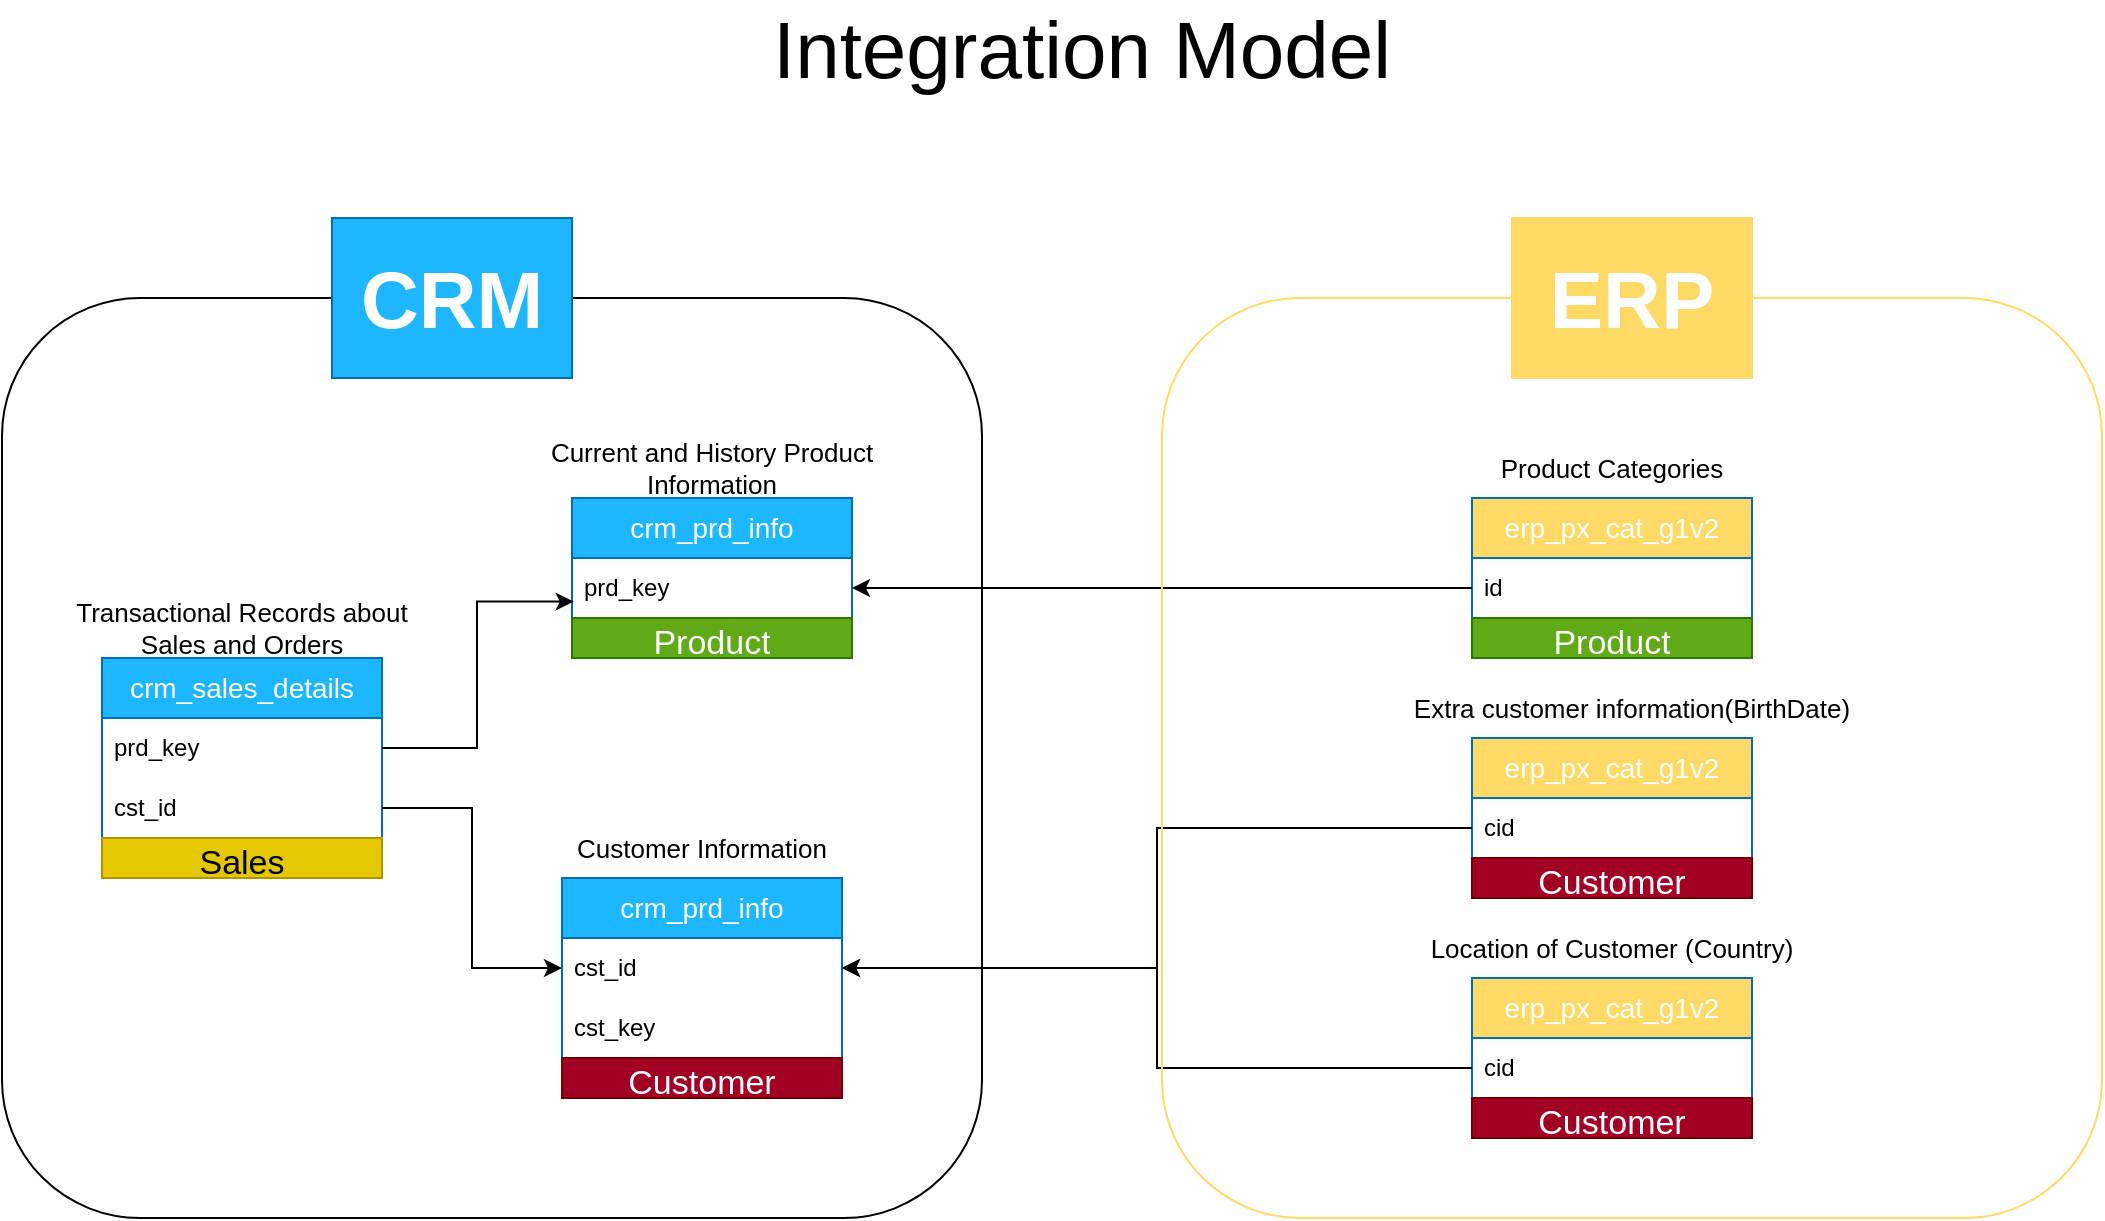 <mxfile version="27.0.5">
  <diagram name="Page-1" id="EQDiC4gNCSPA1Phn-L4d">
    <mxGraphModel dx="2087" dy="1808" grid="1" gridSize="10" guides="1" tooltips="1" connect="1" arrows="1" fold="1" page="1" pageScale="1" pageWidth="850" pageHeight="1100" math="0" shadow="0">
      <root>
        <mxCell id="0" />
        <mxCell id="1" parent="0" />
        <mxCell id="L2Q9viV0ZBkgzftJfQzW-1" value="&lt;font style=&quot;font-size: 14px;&quot;&gt;crm_sales_details&lt;/font&gt;" style="swimlane;fontStyle=0;childLayout=stackLayout;horizontal=1;startSize=30;horizontalStack=0;resizeParent=1;resizeParentMax=0;resizeLast=0;collapsible=1;marginBottom=0;whiteSpace=wrap;html=1;glass=0;shadow=0;swimlaneLine=1;fillColor=#1DB7FF;fontColor=#ffffff;strokeColor=#006EAF;" parent="1" vertex="1">
          <mxGeometry x="40" y="110" width="140" height="90" as="geometry" />
        </mxCell>
        <mxCell id="L2Q9viV0ZBkgzftJfQzW-2" value="prd_key" style="text;strokeColor=none;fillColor=none;align=left;verticalAlign=middle;spacingLeft=4;spacingRight=4;overflow=hidden;points=[[0,0.5],[1,0.5]];portConstraint=eastwest;rotatable=0;whiteSpace=wrap;html=1;" parent="L2Q9viV0ZBkgzftJfQzW-1" vertex="1">
          <mxGeometry y="30" width="140" height="30" as="geometry" />
        </mxCell>
        <mxCell id="L2Q9viV0ZBkgzftJfQzW-3" value="cst_id" style="text;strokeColor=none;fillColor=none;align=left;verticalAlign=middle;spacingLeft=4;spacingRight=4;overflow=hidden;points=[[0,0.5],[1,0.5]];portConstraint=eastwest;rotatable=0;whiteSpace=wrap;html=1;" parent="L2Q9viV0ZBkgzftJfQzW-1" vertex="1">
          <mxGeometry y="60" width="140" height="30" as="geometry" />
        </mxCell>
        <mxCell id="L2Q9viV0ZBkgzftJfQzW-5" value="&lt;font style=&quot;font-size: 13px;&quot;&gt;Transactional Records about Sales and Orders&lt;/font&gt;" style="text;html=1;align=center;verticalAlign=middle;whiteSpace=wrap;rounded=0;" parent="1" vertex="1">
          <mxGeometry x="25" y="80" width="170" height="30" as="geometry" />
        </mxCell>
        <mxCell id="L2Q9viV0ZBkgzftJfQzW-6" value="&lt;font style=&quot;font-size: 14px;&quot;&gt;crm_prd_info&lt;/font&gt;" style="swimlane;fontStyle=0;childLayout=stackLayout;horizontal=1;startSize=30;horizontalStack=0;resizeParent=1;resizeParentMax=0;resizeLast=0;collapsible=1;marginBottom=0;whiteSpace=wrap;html=1;glass=0;shadow=0;swimlaneLine=1;fillColor=#1DB7FF;fontColor=#ffffff;strokeColor=#006EAF;" parent="1" vertex="1">
          <mxGeometry x="275" y="30" width="140" height="60" as="geometry" />
        </mxCell>
        <mxCell id="L2Q9viV0ZBkgzftJfQzW-7" value="prd_key" style="text;strokeColor=none;fillColor=none;align=left;verticalAlign=middle;spacingLeft=4;spacingRight=4;overflow=hidden;points=[[0,0.5],[1,0.5]];portConstraint=eastwest;rotatable=0;whiteSpace=wrap;html=1;" parent="L2Q9viV0ZBkgzftJfQzW-6" vertex="1">
          <mxGeometry y="30" width="140" height="30" as="geometry" />
        </mxCell>
        <mxCell id="L2Q9viV0ZBkgzftJfQzW-9" value="&lt;span style=&quot;font-size: 13px;&quot;&gt;Current and History Product Information&lt;/span&gt;" style="text;html=1;align=center;verticalAlign=middle;whiteSpace=wrap;rounded=0;" parent="1" vertex="1">
          <mxGeometry x="260" width="170" height="30" as="geometry" />
        </mxCell>
        <mxCell id="L2Q9viV0ZBkgzftJfQzW-10" value="&lt;font style=&quot;font-size: 14px;&quot;&gt;crm_prd_info&lt;/font&gt;" style="swimlane;fontStyle=0;childLayout=stackLayout;horizontal=1;startSize=30;horizontalStack=0;resizeParent=1;resizeParentMax=0;resizeLast=0;collapsible=1;marginBottom=0;whiteSpace=wrap;html=1;glass=0;shadow=0;swimlaneLine=1;fillColor=#1DB7FF;fontColor=#ffffff;strokeColor=#006EAF;" parent="1" vertex="1">
          <mxGeometry x="270" y="220" width="140" height="90" as="geometry" />
        </mxCell>
        <mxCell id="L2Q9viV0ZBkgzftJfQzW-14" value="cst_id" style="text;strokeColor=none;fillColor=none;align=left;verticalAlign=middle;spacingLeft=4;spacingRight=4;overflow=hidden;points=[[0,0.5],[1,0.5]];portConstraint=eastwest;rotatable=0;whiteSpace=wrap;html=1;" parent="L2Q9viV0ZBkgzftJfQzW-10" vertex="1">
          <mxGeometry y="30" width="140" height="30" as="geometry" />
        </mxCell>
        <mxCell id="L2Q9viV0ZBkgzftJfQzW-11" value="cst_key" style="text;strokeColor=none;fillColor=none;align=left;verticalAlign=middle;spacingLeft=4;spacingRight=4;overflow=hidden;points=[[0,0.5],[1,0.5]];portConstraint=eastwest;rotatable=0;whiteSpace=wrap;html=1;" parent="L2Q9viV0ZBkgzftJfQzW-10" vertex="1">
          <mxGeometry y="60" width="140" height="30" as="geometry" />
        </mxCell>
        <mxCell id="L2Q9viV0ZBkgzftJfQzW-12" value="&lt;span style=&quot;font-size: 13px;&quot;&gt;Customer Information&lt;/span&gt;" style="text;html=1;align=center;verticalAlign=middle;whiteSpace=wrap;rounded=0;" parent="1" vertex="1">
          <mxGeometry x="255" y="190" width="170" height="30" as="geometry" />
        </mxCell>
        <mxCell id="L2Q9viV0ZBkgzftJfQzW-17" style="edgeStyle=orthogonalEdgeStyle;rounded=0;orthogonalLoop=1;jettySize=auto;html=1;entryX=0.006;entryY=0.727;entryDx=0;entryDy=0;entryPerimeter=0;" parent="1" source="L2Q9viV0ZBkgzftJfQzW-2" target="L2Q9viV0ZBkgzftJfQzW-7" edge="1">
          <mxGeometry relative="1" as="geometry" />
        </mxCell>
        <mxCell id="L2Q9viV0ZBkgzftJfQzW-18" style="edgeStyle=orthogonalEdgeStyle;rounded=0;orthogonalLoop=1;jettySize=auto;html=1;entryX=0;entryY=0.5;entryDx=0;entryDy=0;" parent="1" source="L2Q9viV0ZBkgzftJfQzW-3" target="L2Q9viV0ZBkgzftJfQzW-14" edge="1">
          <mxGeometry relative="1" as="geometry" />
        </mxCell>
        <mxCell id="L2Q9viV0ZBkgzftJfQzW-19" value="" style="rounded=1;whiteSpace=wrap;html=1;fillColor=none;" parent="1" vertex="1">
          <mxGeometry x="-10" y="-70" width="490" height="460" as="geometry" />
        </mxCell>
        <mxCell id="L2Q9viV0ZBkgzftJfQzW-20" value="&lt;b&gt;&lt;font style=&quot;font-size: 40px;&quot;&gt;CRM&lt;/font&gt;&lt;/b&gt;" style="rounded=0;whiteSpace=wrap;html=1;fillColor=#1EB7FF;fontColor=#ffffff;strokeColor=#006EAF;" parent="1" vertex="1">
          <mxGeometry x="155" y="-110" width="120" height="80" as="geometry" />
        </mxCell>
        <mxCell id="L2Q9viV0ZBkgzftJfQzW-21" value="&lt;font style=&quot;font-size: 40px;&quot;&gt;Integration Model&lt;/font&gt;" style="text;html=1;align=center;verticalAlign=middle;whiteSpace=wrap;rounded=0;" parent="1" vertex="1">
          <mxGeometry x="335" y="-210" width="390" height="30" as="geometry" />
        </mxCell>
        <mxCell id="L2Q9viV0ZBkgzftJfQzW-22" value="&lt;span style=&quot;font-size: 14px;&quot;&gt;erp_px_cat_g1v2&lt;/span&gt;" style="swimlane;fontStyle=0;childLayout=stackLayout;horizontal=1;startSize=30;horizontalStack=0;resizeParent=1;resizeParentMax=0;resizeLast=0;collapsible=1;marginBottom=0;whiteSpace=wrap;html=1;glass=0;shadow=0;swimlaneLine=1;fillColor=#FFD966;fontColor=#ffffff;strokeColor=#006EAF;" parent="1" vertex="1">
          <mxGeometry x="725" y="30" width="140" height="60" as="geometry" />
        </mxCell>
        <mxCell id="L2Q9viV0ZBkgzftJfQzW-23" value="id" style="text;strokeColor=none;fillColor=none;align=left;verticalAlign=middle;spacingLeft=4;spacingRight=4;overflow=hidden;points=[[0,0.5],[1,0.5]];portConstraint=eastwest;rotatable=0;whiteSpace=wrap;html=1;" parent="L2Q9viV0ZBkgzftJfQzW-22" vertex="1">
          <mxGeometry y="30" width="140" height="30" as="geometry" />
        </mxCell>
        <mxCell id="L2Q9viV0ZBkgzftJfQzW-24" value="&lt;span style=&quot;font-size: 13px;&quot;&gt;Product Categories&lt;/span&gt;" style="text;html=1;align=center;verticalAlign=middle;whiteSpace=wrap;rounded=0;" parent="1" vertex="1">
          <mxGeometry x="710" width="170" height="30" as="geometry" />
        </mxCell>
        <mxCell id="L2Q9viV0ZBkgzftJfQzW-25" value="&lt;span style=&quot;font-size: 14px;&quot;&gt;erp_px_cat_g1v2&lt;/span&gt;" style="swimlane;fontStyle=0;childLayout=stackLayout;horizontal=1;startSize=30;horizontalStack=0;resizeParent=1;resizeParentMax=0;resizeLast=0;collapsible=1;marginBottom=0;whiteSpace=wrap;html=1;glass=0;shadow=0;swimlaneLine=1;fillColor=#FFD966;fontColor=#ffffff;strokeColor=#006EAF;" parent="1" vertex="1">
          <mxGeometry x="725" y="150" width="140" height="60" as="geometry" />
        </mxCell>
        <mxCell id="L2Q9viV0ZBkgzftJfQzW-26" value="cid" style="text;strokeColor=none;fillColor=none;align=left;verticalAlign=middle;spacingLeft=4;spacingRight=4;overflow=hidden;points=[[0,0.5],[1,0.5]];portConstraint=eastwest;rotatable=0;whiteSpace=wrap;html=1;" parent="L2Q9viV0ZBkgzftJfQzW-25" vertex="1">
          <mxGeometry y="30" width="140" height="30" as="geometry" />
        </mxCell>
        <mxCell id="L2Q9viV0ZBkgzftJfQzW-27" value="&lt;span style=&quot;font-size: 13px;&quot;&gt;Extra customer information(BirthDate)&lt;/span&gt;" style="text;html=1;align=center;verticalAlign=middle;whiteSpace=wrap;rounded=0;" parent="1" vertex="1">
          <mxGeometry x="680" y="120" width="250" height="30" as="geometry" />
        </mxCell>
        <mxCell id="L2Q9viV0ZBkgzftJfQzW-28" value="&lt;span style=&quot;font-size: 14px;&quot;&gt;erp_px_cat_g1v2&lt;/span&gt;" style="swimlane;fontStyle=0;childLayout=stackLayout;horizontal=1;startSize=30;horizontalStack=0;resizeParent=1;resizeParentMax=0;resizeLast=0;collapsible=1;marginBottom=0;whiteSpace=wrap;html=1;glass=0;shadow=0;swimlaneLine=1;fillColor=#FFD966;fontColor=#ffffff;strokeColor=#006EAF;" parent="1" vertex="1">
          <mxGeometry x="725" y="270" width="140" height="60" as="geometry" />
        </mxCell>
        <mxCell id="L2Q9viV0ZBkgzftJfQzW-29" value="cid" style="text;strokeColor=none;fillColor=none;align=left;verticalAlign=middle;spacingLeft=4;spacingRight=4;overflow=hidden;points=[[0,0.5],[1,0.5]];portConstraint=eastwest;rotatable=0;whiteSpace=wrap;html=1;" parent="L2Q9viV0ZBkgzftJfQzW-28" vertex="1">
          <mxGeometry y="30" width="140" height="30" as="geometry" />
        </mxCell>
        <mxCell id="L2Q9viV0ZBkgzftJfQzW-30" value="&lt;span style=&quot;font-size: 13px;&quot;&gt;Location of Customer (Country)&lt;/span&gt;" style="text;html=1;align=center;verticalAlign=middle;whiteSpace=wrap;rounded=0;" parent="1" vertex="1">
          <mxGeometry x="700" y="240" width="190" height="30" as="geometry" />
        </mxCell>
        <mxCell id="L2Q9viV0ZBkgzftJfQzW-31" style="edgeStyle=orthogonalEdgeStyle;rounded=0;orthogonalLoop=1;jettySize=auto;html=1;entryX=1;entryY=0.5;entryDx=0;entryDy=0;" parent="1" source="L2Q9viV0ZBkgzftJfQzW-23" target="L2Q9viV0ZBkgzftJfQzW-7" edge="1">
          <mxGeometry relative="1" as="geometry" />
        </mxCell>
        <mxCell id="L2Q9viV0ZBkgzftJfQzW-32" style="edgeStyle=orthogonalEdgeStyle;rounded=0;orthogonalLoop=1;jettySize=auto;html=1;entryX=1;entryY=0.5;entryDx=0;entryDy=0;" parent="1" source="L2Q9viV0ZBkgzftJfQzW-26" target="L2Q9viV0ZBkgzftJfQzW-14" edge="1">
          <mxGeometry relative="1" as="geometry" />
        </mxCell>
        <mxCell id="L2Q9viV0ZBkgzftJfQzW-33" style="edgeStyle=orthogonalEdgeStyle;rounded=0;orthogonalLoop=1;jettySize=auto;html=1;entryX=1;entryY=0.5;entryDx=0;entryDy=0;" parent="1" source="L2Q9viV0ZBkgzftJfQzW-29" target="L2Q9viV0ZBkgzftJfQzW-14" edge="1">
          <mxGeometry relative="1" as="geometry" />
        </mxCell>
        <mxCell id="L2Q9viV0ZBkgzftJfQzW-34" value="" style="rounded=1;whiteSpace=wrap;html=1;fillColor=none;strokeColor=#FFD966;" parent="1" vertex="1">
          <mxGeometry x="570" y="-70" width="470" height="460" as="geometry" />
        </mxCell>
        <mxCell id="L2Q9viV0ZBkgzftJfQzW-36" value="&lt;span style=&quot;font-size: 40px;&quot;&gt;&lt;b&gt;ERP&lt;/b&gt;&lt;/span&gt;" style="rounded=0;whiteSpace=wrap;html=1;fillColor=#FFD966;fontColor=#ffffff;strokeColor=#FFD966;" parent="1" vertex="1">
          <mxGeometry x="745" y="-110" width="120" height="80" as="geometry" />
        </mxCell>
        <mxCell id="9IfCdttFIRM5CKkl8CIs-1" value="&lt;font style=&quot;font-size: 17px;&quot;&gt;Product&lt;/font&gt;" style="text;html=1;strokeColor=#2D7600;fillColor=#60a917;align=center;verticalAlign=middle;whiteSpace=wrap;overflow=hidden;fontColor=#ffffff;" parent="1" vertex="1">
          <mxGeometry x="275" y="90" width="140" height="20" as="geometry" />
        </mxCell>
        <mxCell id="9IfCdttFIRM5CKkl8CIs-3" value="&lt;font style=&quot;font-size: 17px;&quot;&gt;Product&lt;/font&gt;" style="text;html=1;strokeColor=#2D7600;fillColor=#60a917;align=center;verticalAlign=middle;whiteSpace=wrap;overflow=hidden;fontColor=#ffffff;" parent="1" vertex="1">
          <mxGeometry x="725" y="90" width="140" height="20" as="geometry" />
        </mxCell>
        <mxCell id="9IfCdttFIRM5CKkl8CIs-4" value="&lt;span style=&quot;font-size: 17px;&quot;&gt;Customer&lt;/span&gt;" style="text;html=1;strokeColor=#6F0000;fillColor=#a20025;align=center;verticalAlign=middle;whiteSpace=wrap;overflow=hidden;fontColor=#ffffff;" parent="1" vertex="1">
          <mxGeometry x="270" y="310" width="140" height="20" as="geometry" />
        </mxCell>
        <mxCell id="9IfCdttFIRM5CKkl8CIs-5" value="&lt;span style=&quot;font-size: 17px;&quot;&gt;Customer&lt;/span&gt;" style="text;html=1;strokeColor=#6F0000;fillColor=#a20025;align=center;verticalAlign=middle;whiteSpace=wrap;overflow=hidden;fontColor=#ffffff;" parent="1" vertex="1">
          <mxGeometry x="725" y="330" width="140" height="20" as="geometry" />
        </mxCell>
        <mxCell id="9IfCdttFIRM5CKkl8CIs-6" value="&lt;span style=&quot;font-size: 17px;&quot;&gt;Customer&lt;/span&gt;" style="text;html=1;strokeColor=#6F0000;fillColor=#a20025;align=center;verticalAlign=middle;whiteSpace=wrap;overflow=hidden;fontColor=#ffffff;" parent="1" vertex="1">
          <mxGeometry x="725" y="210" width="140" height="20" as="geometry" />
        </mxCell>
        <mxCell id="9IfCdttFIRM5CKkl8CIs-7" value="&lt;span style=&quot;font-size: 17px;&quot;&gt;Sales&lt;/span&gt;" style="text;html=1;strokeColor=#B09500;fillColor=#e3c800;align=center;verticalAlign=middle;whiteSpace=wrap;overflow=hidden;fontColor=#000000;" parent="1" vertex="1">
          <mxGeometry x="40" y="200" width="140" height="20" as="geometry" />
        </mxCell>
      </root>
    </mxGraphModel>
  </diagram>
</mxfile>
